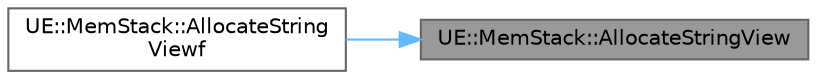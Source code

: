 digraph "UE::MemStack::AllocateStringView"
{
 // INTERACTIVE_SVG=YES
 // LATEX_PDF_SIZE
  bgcolor="transparent";
  edge [fontname=Helvetica,fontsize=10,labelfontname=Helvetica,labelfontsize=10];
  node [fontname=Helvetica,fontsize=10,shape=box,height=0.2,width=0.4];
  rankdir="RL";
  Node1 [id="Node000001",label="UE::MemStack::AllocateStringView",height=0.2,width=0.4,color="gray40", fillcolor="grey60", style="filled", fontcolor="black",tooltip=" "];
  Node1 -> Node2 [id="edge1_Node000001_Node000002",dir="back",color="steelblue1",style="solid",tooltip=" "];
  Node2 [id="Node000002",label="UE::MemStack::AllocateString\lViewf",height=0.2,width=0.4,color="grey40", fillcolor="white", style="filled",URL="$d4/dda/namespaceUE_1_1MemStack.html#ac9409ba2ffbfd65c1c8832d542eab6c7",tooltip=" "];
}
